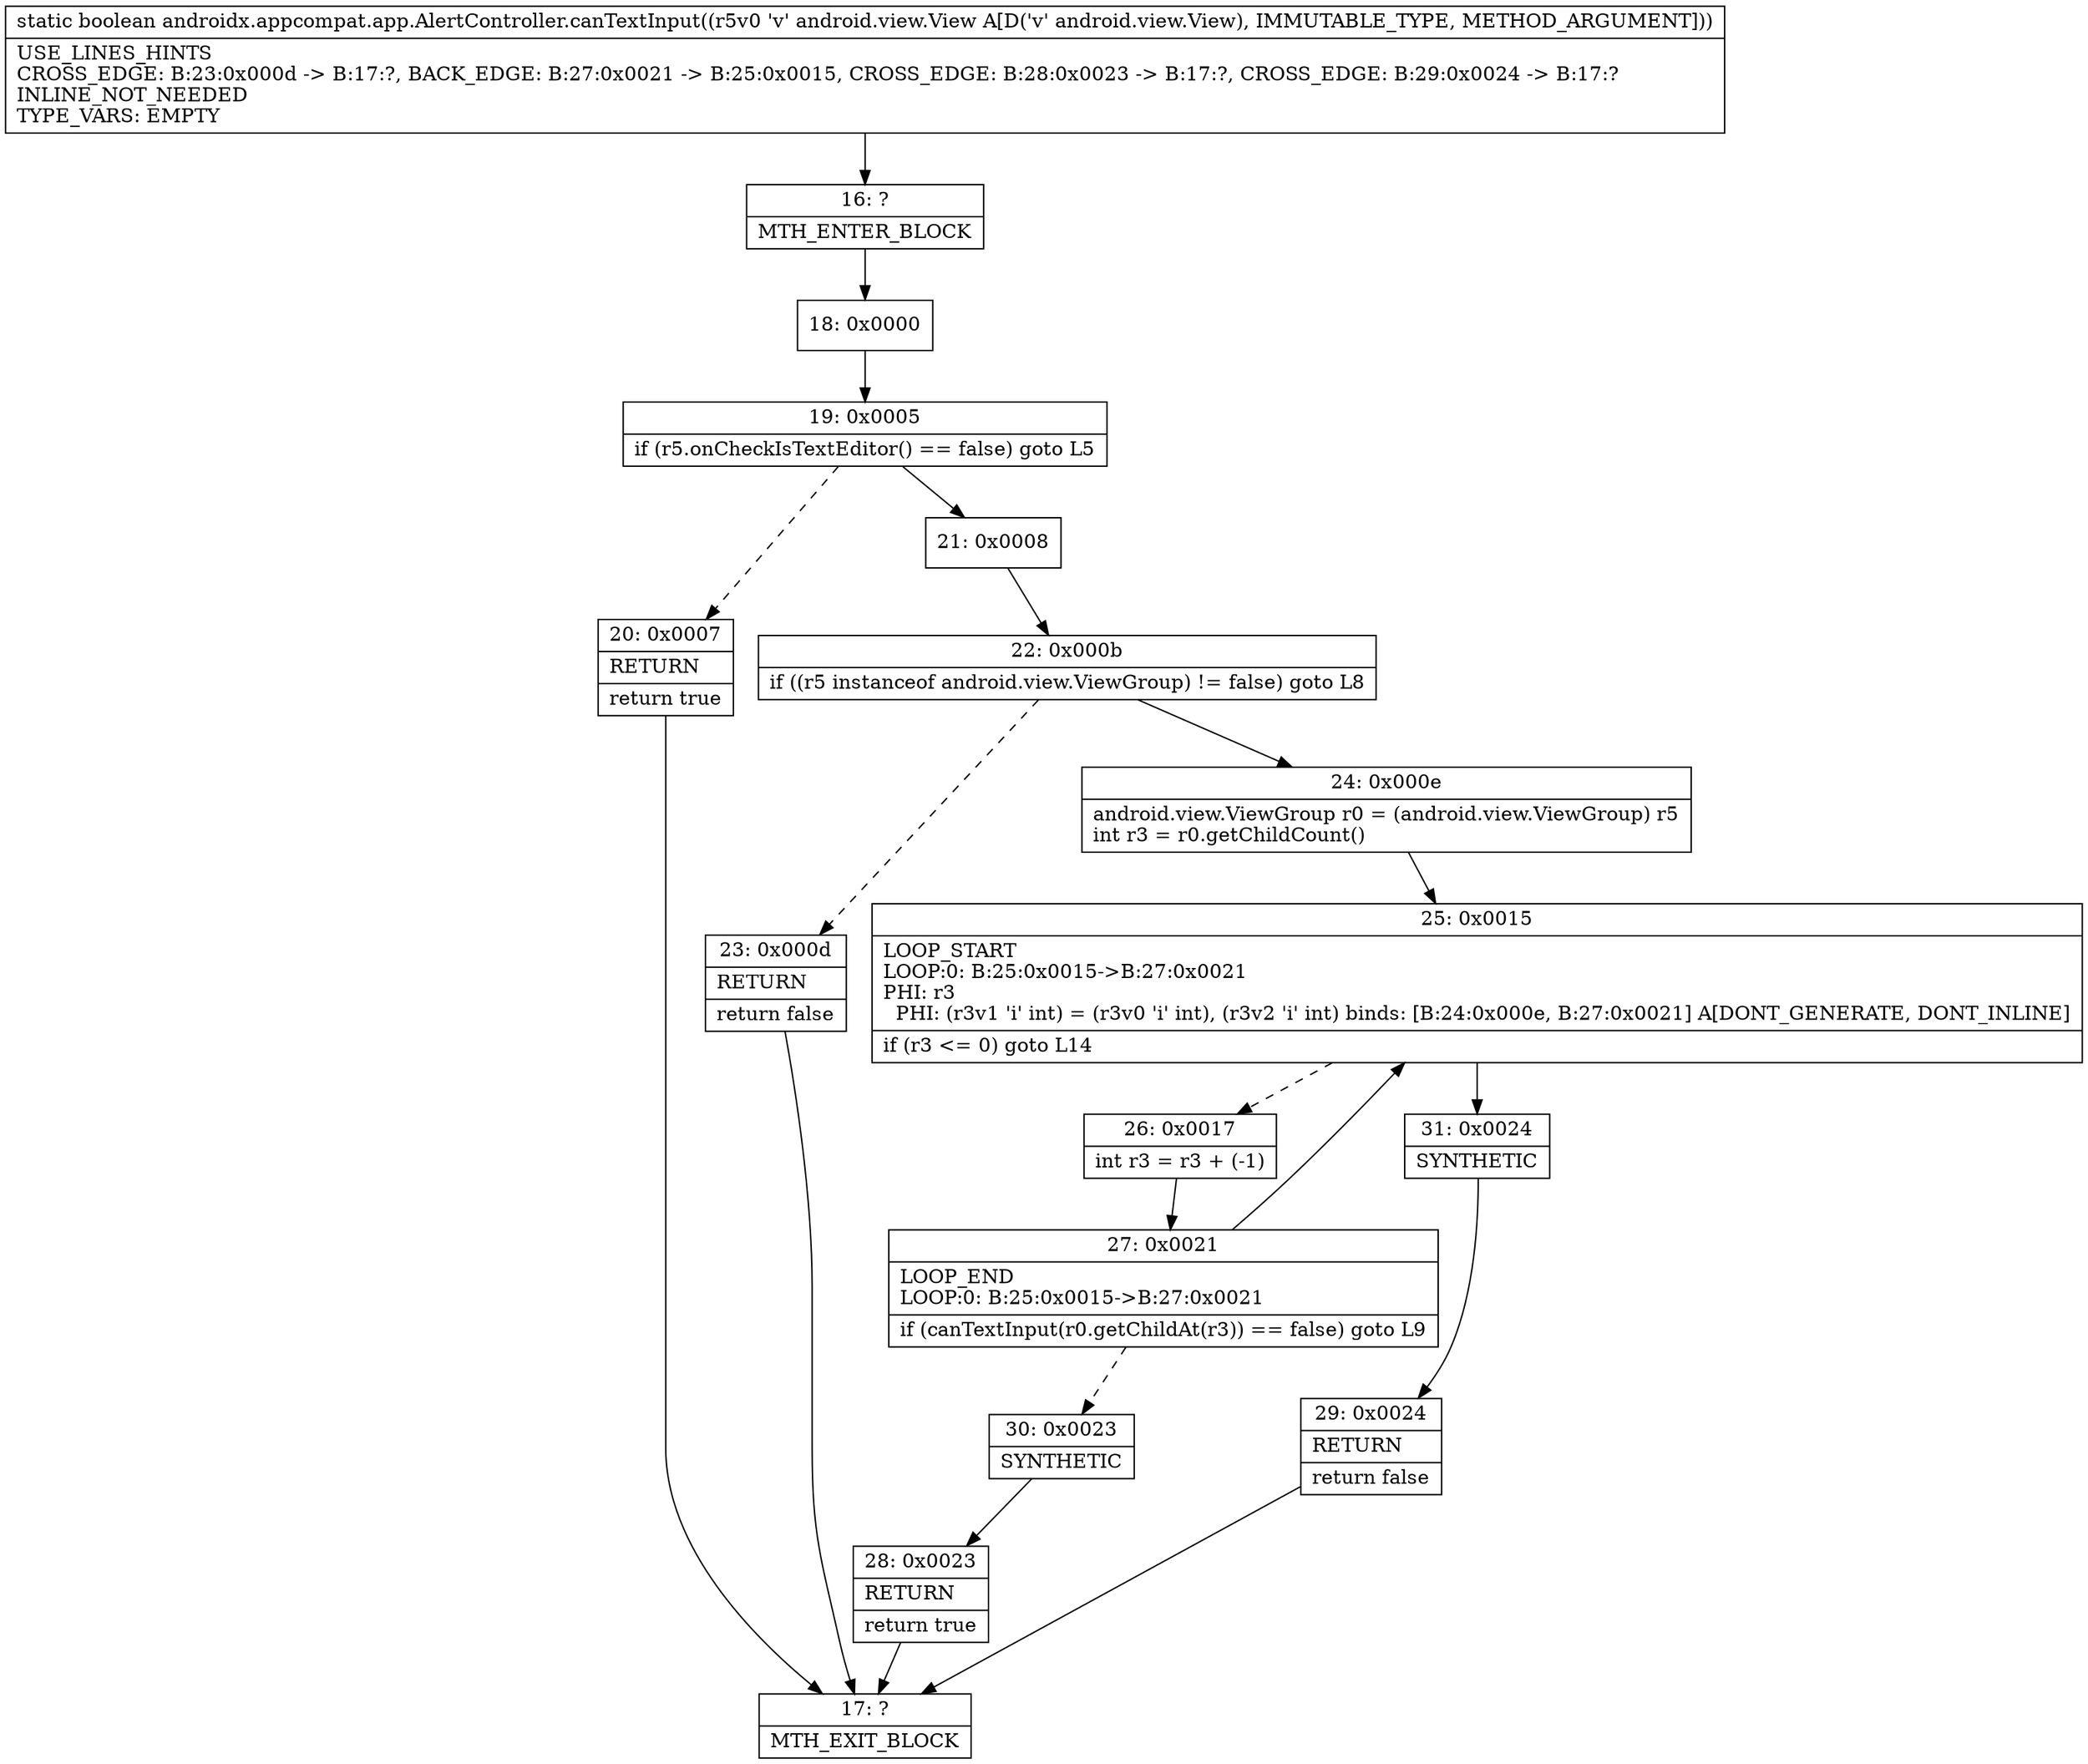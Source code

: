 digraph "CFG forandroidx.appcompat.app.AlertController.canTextInput(Landroid\/view\/View;)Z" {
Node_16 [shape=record,label="{16\:\ ?|MTH_ENTER_BLOCK\l}"];
Node_18 [shape=record,label="{18\:\ 0x0000}"];
Node_19 [shape=record,label="{19\:\ 0x0005|if (r5.onCheckIsTextEditor() == false) goto L5\l}"];
Node_20 [shape=record,label="{20\:\ 0x0007|RETURN\l|return true\l}"];
Node_17 [shape=record,label="{17\:\ ?|MTH_EXIT_BLOCK\l}"];
Node_21 [shape=record,label="{21\:\ 0x0008}"];
Node_22 [shape=record,label="{22\:\ 0x000b|if ((r5 instanceof android.view.ViewGroup) != false) goto L8\l}"];
Node_23 [shape=record,label="{23\:\ 0x000d|RETURN\l|return false\l}"];
Node_24 [shape=record,label="{24\:\ 0x000e|android.view.ViewGroup r0 = (android.view.ViewGroup) r5\lint r3 = r0.getChildCount()\l}"];
Node_25 [shape=record,label="{25\:\ 0x0015|LOOP_START\lLOOP:0: B:25:0x0015\-\>B:27:0x0021\lPHI: r3 \l  PHI: (r3v1 'i' int) = (r3v0 'i' int), (r3v2 'i' int) binds: [B:24:0x000e, B:27:0x0021] A[DONT_GENERATE, DONT_INLINE]\l|if (r3 \<= 0) goto L14\l}"];
Node_26 [shape=record,label="{26\:\ 0x0017|int r3 = r3 + (\-1)\l}"];
Node_27 [shape=record,label="{27\:\ 0x0021|LOOP_END\lLOOP:0: B:25:0x0015\-\>B:27:0x0021\l|if (canTextInput(r0.getChildAt(r3)) == false) goto L9\l}"];
Node_30 [shape=record,label="{30\:\ 0x0023|SYNTHETIC\l}"];
Node_28 [shape=record,label="{28\:\ 0x0023|RETURN\l|return true\l}"];
Node_31 [shape=record,label="{31\:\ 0x0024|SYNTHETIC\l}"];
Node_29 [shape=record,label="{29\:\ 0x0024|RETURN\l|return false\l}"];
MethodNode[shape=record,label="{static boolean androidx.appcompat.app.AlertController.canTextInput((r5v0 'v' android.view.View A[D('v' android.view.View), IMMUTABLE_TYPE, METHOD_ARGUMENT]))  | USE_LINES_HINTS\lCROSS_EDGE: B:23:0x000d \-\> B:17:?, BACK_EDGE: B:27:0x0021 \-\> B:25:0x0015, CROSS_EDGE: B:28:0x0023 \-\> B:17:?, CROSS_EDGE: B:29:0x0024 \-\> B:17:?\lINLINE_NOT_NEEDED\lTYPE_VARS: EMPTY\l}"];
MethodNode -> Node_16;Node_16 -> Node_18;
Node_18 -> Node_19;
Node_19 -> Node_20[style=dashed];
Node_19 -> Node_21;
Node_20 -> Node_17;
Node_21 -> Node_22;
Node_22 -> Node_23[style=dashed];
Node_22 -> Node_24;
Node_23 -> Node_17;
Node_24 -> Node_25;
Node_25 -> Node_26[style=dashed];
Node_25 -> Node_31;
Node_26 -> Node_27;
Node_27 -> Node_25;
Node_27 -> Node_30[style=dashed];
Node_30 -> Node_28;
Node_28 -> Node_17;
Node_31 -> Node_29;
Node_29 -> Node_17;
}

